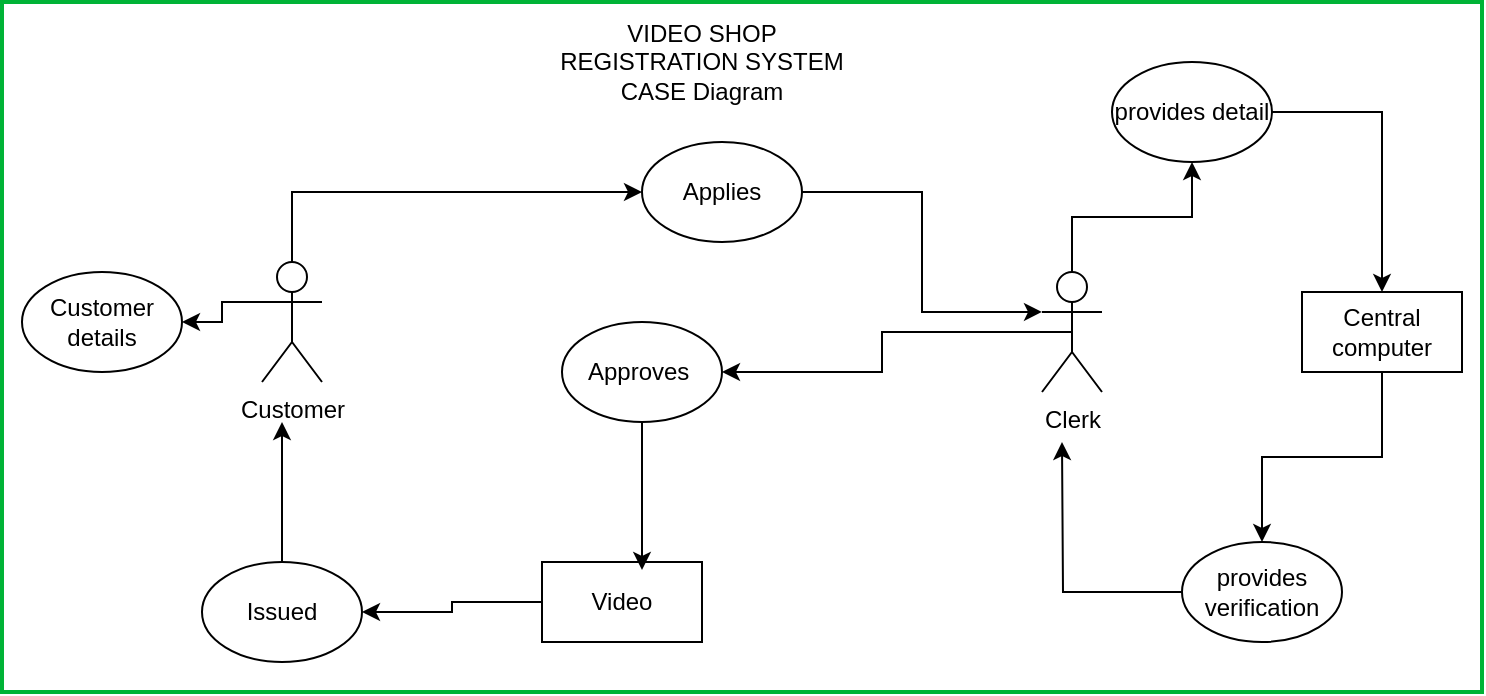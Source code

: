 <mxfile version="13.9.9" type="device"><diagram id="nw1NGNiwviufHjnzxFfG" name="Page-1"><mxGraphModel dx="852" dy="534" grid="1" gridSize="10" guides="1" tooltips="1" connect="1" arrows="1" fold="1" page="1" pageScale="1" pageWidth="827" pageHeight="1169" math="0" shadow="0"><root><mxCell id="0"/><mxCell id="1" parent="0"/><mxCell id="mjUGhVwmx5pwTwWAduoh-1" style="edgeStyle=orthogonalEdgeStyle;rounded=0;orthogonalLoop=1;jettySize=auto;html=1;exitX=0.5;exitY=0;exitDx=0;exitDy=0;exitPerimeter=0;entryX=0.5;entryY=1;entryDx=0;entryDy=0;" edge="1" parent="1" source="mjUGhVwmx5pwTwWAduoh-3" target="mjUGhVwmx5pwTwWAduoh-16"><mxGeometry relative="1" as="geometry"/></mxCell><mxCell id="mjUGhVwmx5pwTwWAduoh-2" style="edgeStyle=orthogonalEdgeStyle;rounded=0;orthogonalLoop=1;jettySize=auto;html=1;exitX=0.5;exitY=0.5;exitDx=0;exitDy=0;exitPerimeter=0;entryX=1;entryY=0.5;entryDx=0;entryDy=0;" edge="1" parent="1" source="mjUGhVwmx5pwTwWAduoh-3" target="mjUGhVwmx5pwTwWAduoh-20"><mxGeometry relative="1" as="geometry"/></mxCell><mxCell id="mjUGhVwmx5pwTwWAduoh-3" value="Clerk" style="shape=umlActor;verticalLabelPosition=bottom;verticalAlign=top;html=1;outlineConnect=0;" vertex="1" parent="1"><mxGeometry x="530" y="205" width="30" height="60" as="geometry"/></mxCell><mxCell id="mjUGhVwmx5pwTwWAduoh-4" style="edgeStyle=orthogonalEdgeStyle;rounded=0;orthogonalLoop=1;jettySize=auto;html=1;exitX=0.5;exitY=0;exitDx=0;exitDy=0;exitPerimeter=0;entryX=0;entryY=0.5;entryDx=0;entryDy=0;" edge="1" parent="1" source="mjUGhVwmx5pwTwWAduoh-6" target="mjUGhVwmx5pwTwWAduoh-10"><mxGeometry relative="1" as="geometry"/></mxCell><mxCell id="mjUGhVwmx5pwTwWAduoh-5" style="edgeStyle=orthogonalEdgeStyle;rounded=0;orthogonalLoop=1;jettySize=auto;html=1;exitX=0;exitY=0.333;exitDx=0;exitDy=0;exitPerimeter=0;entryX=1;entryY=0.5;entryDx=0;entryDy=0;" edge="1" parent="1" source="mjUGhVwmx5pwTwWAduoh-6" target="mjUGhVwmx5pwTwWAduoh-23"><mxGeometry relative="1" as="geometry"/></mxCell><mxCell id="mjUGhVwmx5pwTwWAduoh-6" value="Customer" style="shape=umlActor;verticalLabelPosition=bottom;verticalAlign=top;html=1;outlineConnect=0;" vertex="1" parent="1"><mxGeometry x="140" y="200" width="30" height="60" as="geometry"/></mxCell><mxCell id="mjUGhVwmx5pwTwWAduoh-7" style="edgeStyle=orthogonalEdgeStyle;rounded=0;orthogonalLoop=1;jettySize=auto;html=1;exitX=0;exitY=0.5;exitDx=0;exitDy=0;entryX=1;entryY=0.5;entryDx=0;entryDy=0;" edge="1" parent="1" source="mjUGhVwmx5pwTwWAduoh-8" target="mjUGhVwmx5pwTwWAduoh-14"><mxGeometry relative="1" as="geometry"/></mxCell><mxCell id="mjUGhVwmx5pwTwWAduoh-8" value="Video" style="rounded=0;whiteSpace=wrap;html=1;" vertex="1" parent="1"><mxGeometry x="280" y="350" width="80" height="40" as="geometry"/></mxCell><mxCell id="mjUGhVwmx5pwTwWAduoh-9" style="edgeStyle=orthogonalEdgeStyle;rounded=0;orthogonalLoop=1;jettySize=auto;html=1;exitX=1;exitY=0.5;exitDx=0;exitDy=0;entryX=0;entryY=0.333;entryDx=0;entryDy=0;entryPerimeter=0;" edge="1" parent="1" source="mjUGhVwmx5pwTwWAduoh-10" target="mjUGhVwmx5pwTwWAduoh-3"><mxGeometry relative="1" as="geometry"/></mxCell><mxCell id="mjUGhVwmx5pwTwWAduoh-10" value="Applies" style="ellipse;whiteSpace=wrap;html=1;" vertex="1" parent="1"><mxGeometry x="330" y="140" width="80" height="50" as="geometry"/></mxCell><mxCell id="mjUGhVwmx5pwTwWAduoh-11" style="edgeStyle=orthogonalEdgeStyle;rounded=0;orthogonalLoop=1;jettySize=auto;html=1;exitX=0.5;exitY=1;exitDx=0;exitDy=0;entryX=0.5;entryY=0;entryDx=0;entryDy=0;" edge="1" parent="1" source="mjUGhVwmx5pwTwWAduoh-12" target="mjUGhVwmx5pwTwWAduoh-18"><mxGeometry relative="1" as="geometry"/></mxCell><mxCell id="mjUGhVwmx5pwTwWAduoh-12" value="Central computer" style="rounded=0;whiteSpace=wrap;html=1;" vertex="1" parent="1"><mxGeometry x="660" y="215" width="80" height="40" as="geometry"/></mxCell><mxCell id="mjUGhVwmx5pwTwWAduoh-13" style="edgeStyle=orthogonalEdgeStyle;rounded=0;orthogonalLoop=1;jettySize=auto;html=1;exitX=0.5;exitY=0;exitDx=0;exitDy=0;" edge="1" parent="1" source="mjUGhVwmx5pwTwWAduoh-14"><mxGeometry relative="1" as="geometry"><mxPoint x="150" y="280" as="targetPoint"/></mxGeometry></mxCell><mxCell id="mjUGhVwmx5pwTwWAduoh-14" value="Issued" style="ellipse;whiteSpace=wrap;html=1;" vertex="1" parent="1"><mxGeometry x="110" y="350" width="80" height="50" as="geometry"/></mxCell><mxCell id="mjUGhVwmx5pwTwWAduoh-15" style="edgeStyle=orthogonalEdgeStyle;rounded=0;orthogonalLoop=1;jettySize=auto;html=1;exitX=1;exitY=0.5;exitDx=0;exitDy=0;entryX=0.5;entryY=0;entryDx=0;entryDy=0;" edge="1" parent="1" source="mjUGhVwmx5pwTwWAduoh-16" target="mjUGhVwmx5pwTwWAduoh-12"><mxGeometry relative="1" as="geometry"/></mxCell><mxCell id="mjUGhVwmx5pwTwWAduoh-16" value="provides detail" style="ellipse;whiteSpace=wrap;html=1;" vertex="1" parent="1"><mxGeometry x="565" y="100" width="80" height="50" as="geometry"/></mxCell><mxCell id="mjUGhVwmx5pwTwWAduoh-17" style="edgeStyle=orthogonalEdgeStyle;rounded=0;orthogonalLoop=1;jettySize=auto;html=1;exitX=0;exitY=0.5;exitDx=0;exitDy=0;" edge="1" parent="1" source="mjUGhVwmx5pwTwWAduoh-18"><mxGeometry relative="1" as="geometry"><mxPoint x="540" y="290" as="targetPoint"/></mxGeometry></mxCell><mxCell id="mjUGhVwmx5pwTwWAduoh-18" value="provides verification" style="ellipse;whiteSpace=wrap;html=1;" vertex="1" parent="1"><mxGeometry x="600" y="340" width="80" height="50" as="geometry"/></mxCell><mxCell id="mjUGhVwmx5pwTwWAduoh-19" style="edgeStyle=orthogonalEdgeStyle;rounded=0;orthogonalLoop=1;jettySize=auto;html=1;exitX=0.5;exitY=1;exitDx=0;exitDy=0;entryX=0.625;entryY=0.1;entryDx=0;entryDy=0;entryPerimeter=0;" edge="1" parent="1" source="mjUGhVwmx5pwTwWAduoh-20" target="mjUGhVwmx5pwTwWAduoh-8"><mxGeometry relative="1" as="geometry"/></mxCell><mxCell id="mjUGhVwmx5pwTwWAduoh-20" value="Approves&amp;nbsp;" style="ellipse;whiteSpace=wrap;html=1;" vertex="1" parent="1"><mxGeometry x="290" y="230" width="80" height="50" as="geometry"/></mxCell><mxCell id="mjUGhVwmx5pwTwWAduoh-21" value="" style="rounded=0;whiteSpace=wrap;html=1;fillColor=none;strokeColor=#00B336;strokeWidth=2;" vertex="1" parent="1"><mxGeometry x="10" y="70" width="740" height="345" as="geometry"/></mxCell><mxCell id="mjUGhVwmx5pwTwWAduoh-22" value="VIDEO SHOP REGISTRATION SYSTEM&lt;br&gt;CASE Diagram" style="text;html=1;strokeColor=none;fillColor=none;align=center;verticalAlign=middle;whiteSpace=wrap;rounded=0;" vertex="1" parent="1"><mxGeometry x="280" y="70" width="160" height="60" as="geometry"/></mxCell><mxCell id="mjUGhVwmx5pwTwWAduoh-23" value="Customer details" style="ellipse;whiteSpace=wrap;html=1;" vertex="1" parent="1"><mxGeometry x="20" y="205" width="80" height="50" as="geometry"/></mxCell></root></mxGraphModel></diagram></mxfile>